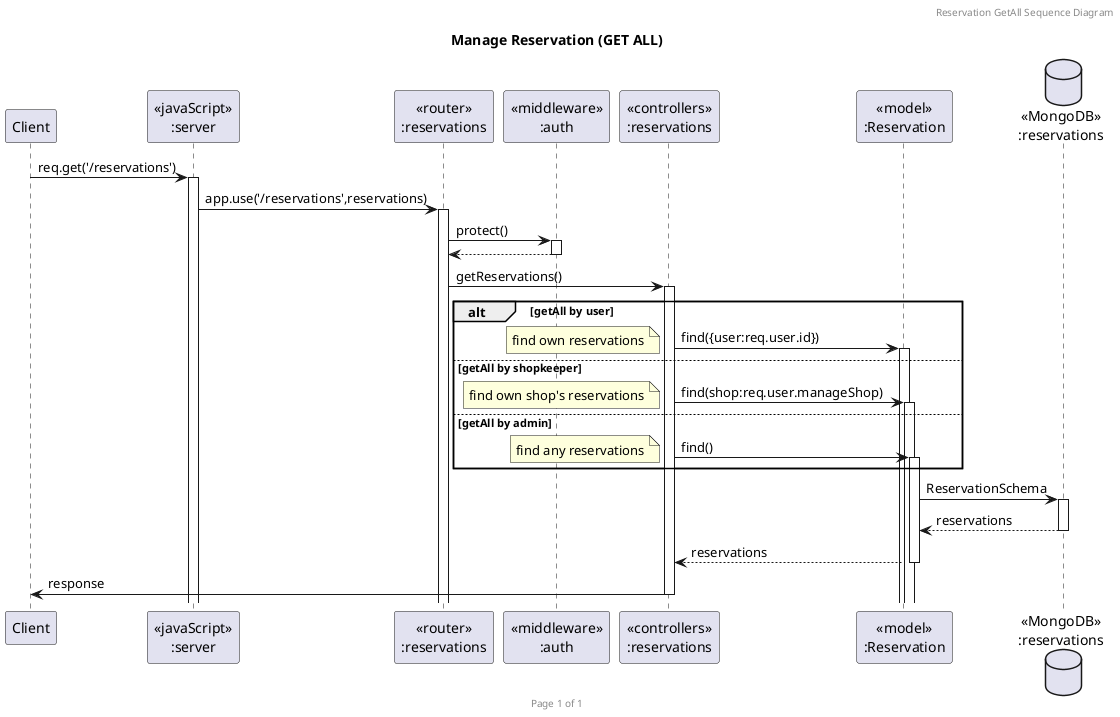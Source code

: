 @startuml Manage Reservation (GET ALL)

header Reservation GetAll Sequence Diagram
footer Page %page% of %lastpage%
title "Manage Reservation (GET ALL)"

participant "Client" as client
participant "<<javaScript>>\n:server" as server
participant "<<router>>\n:reservations" as routerReservations
participant "<<middleware>>\n:auth" as middleware
participant "<<controllers>>\n:reservations" as controllersReservations
participant "<<model>>\n:Reservation" as modelReservation
database "<<MongoDB>>\n:reservations" as ReservationsDatabase

client->server ++:req.get('/reservations')
server->routerReservations ++:app.use('/reservations',reservations)
routerReservations -> middleware ++:protect()
return
routerReservations -> controllersReservations ++:getReservations()
alt getAll by user
    controllersReservations->modelReservation ++:find({user:req.user.id})
    note left
        find own reservations
    end note
else getAll by shopkeeper
    controllersReservations->modelReservation ++:find(shop:req.user.manageShop)
    note left
        find own shop's reservations
    end note
else getAll by admin
    controllersReservations->modelReservation ++:find()
    note left
        find any reservations
    end note
end
modelReservation ->ReservationsDatabase ++: ReservationSchema
ReservationsDatabase --> modelReservation --: reservations
controllersReservations <-- modelReservation --:reservations
controllersReservations->client --:response

@enduml
